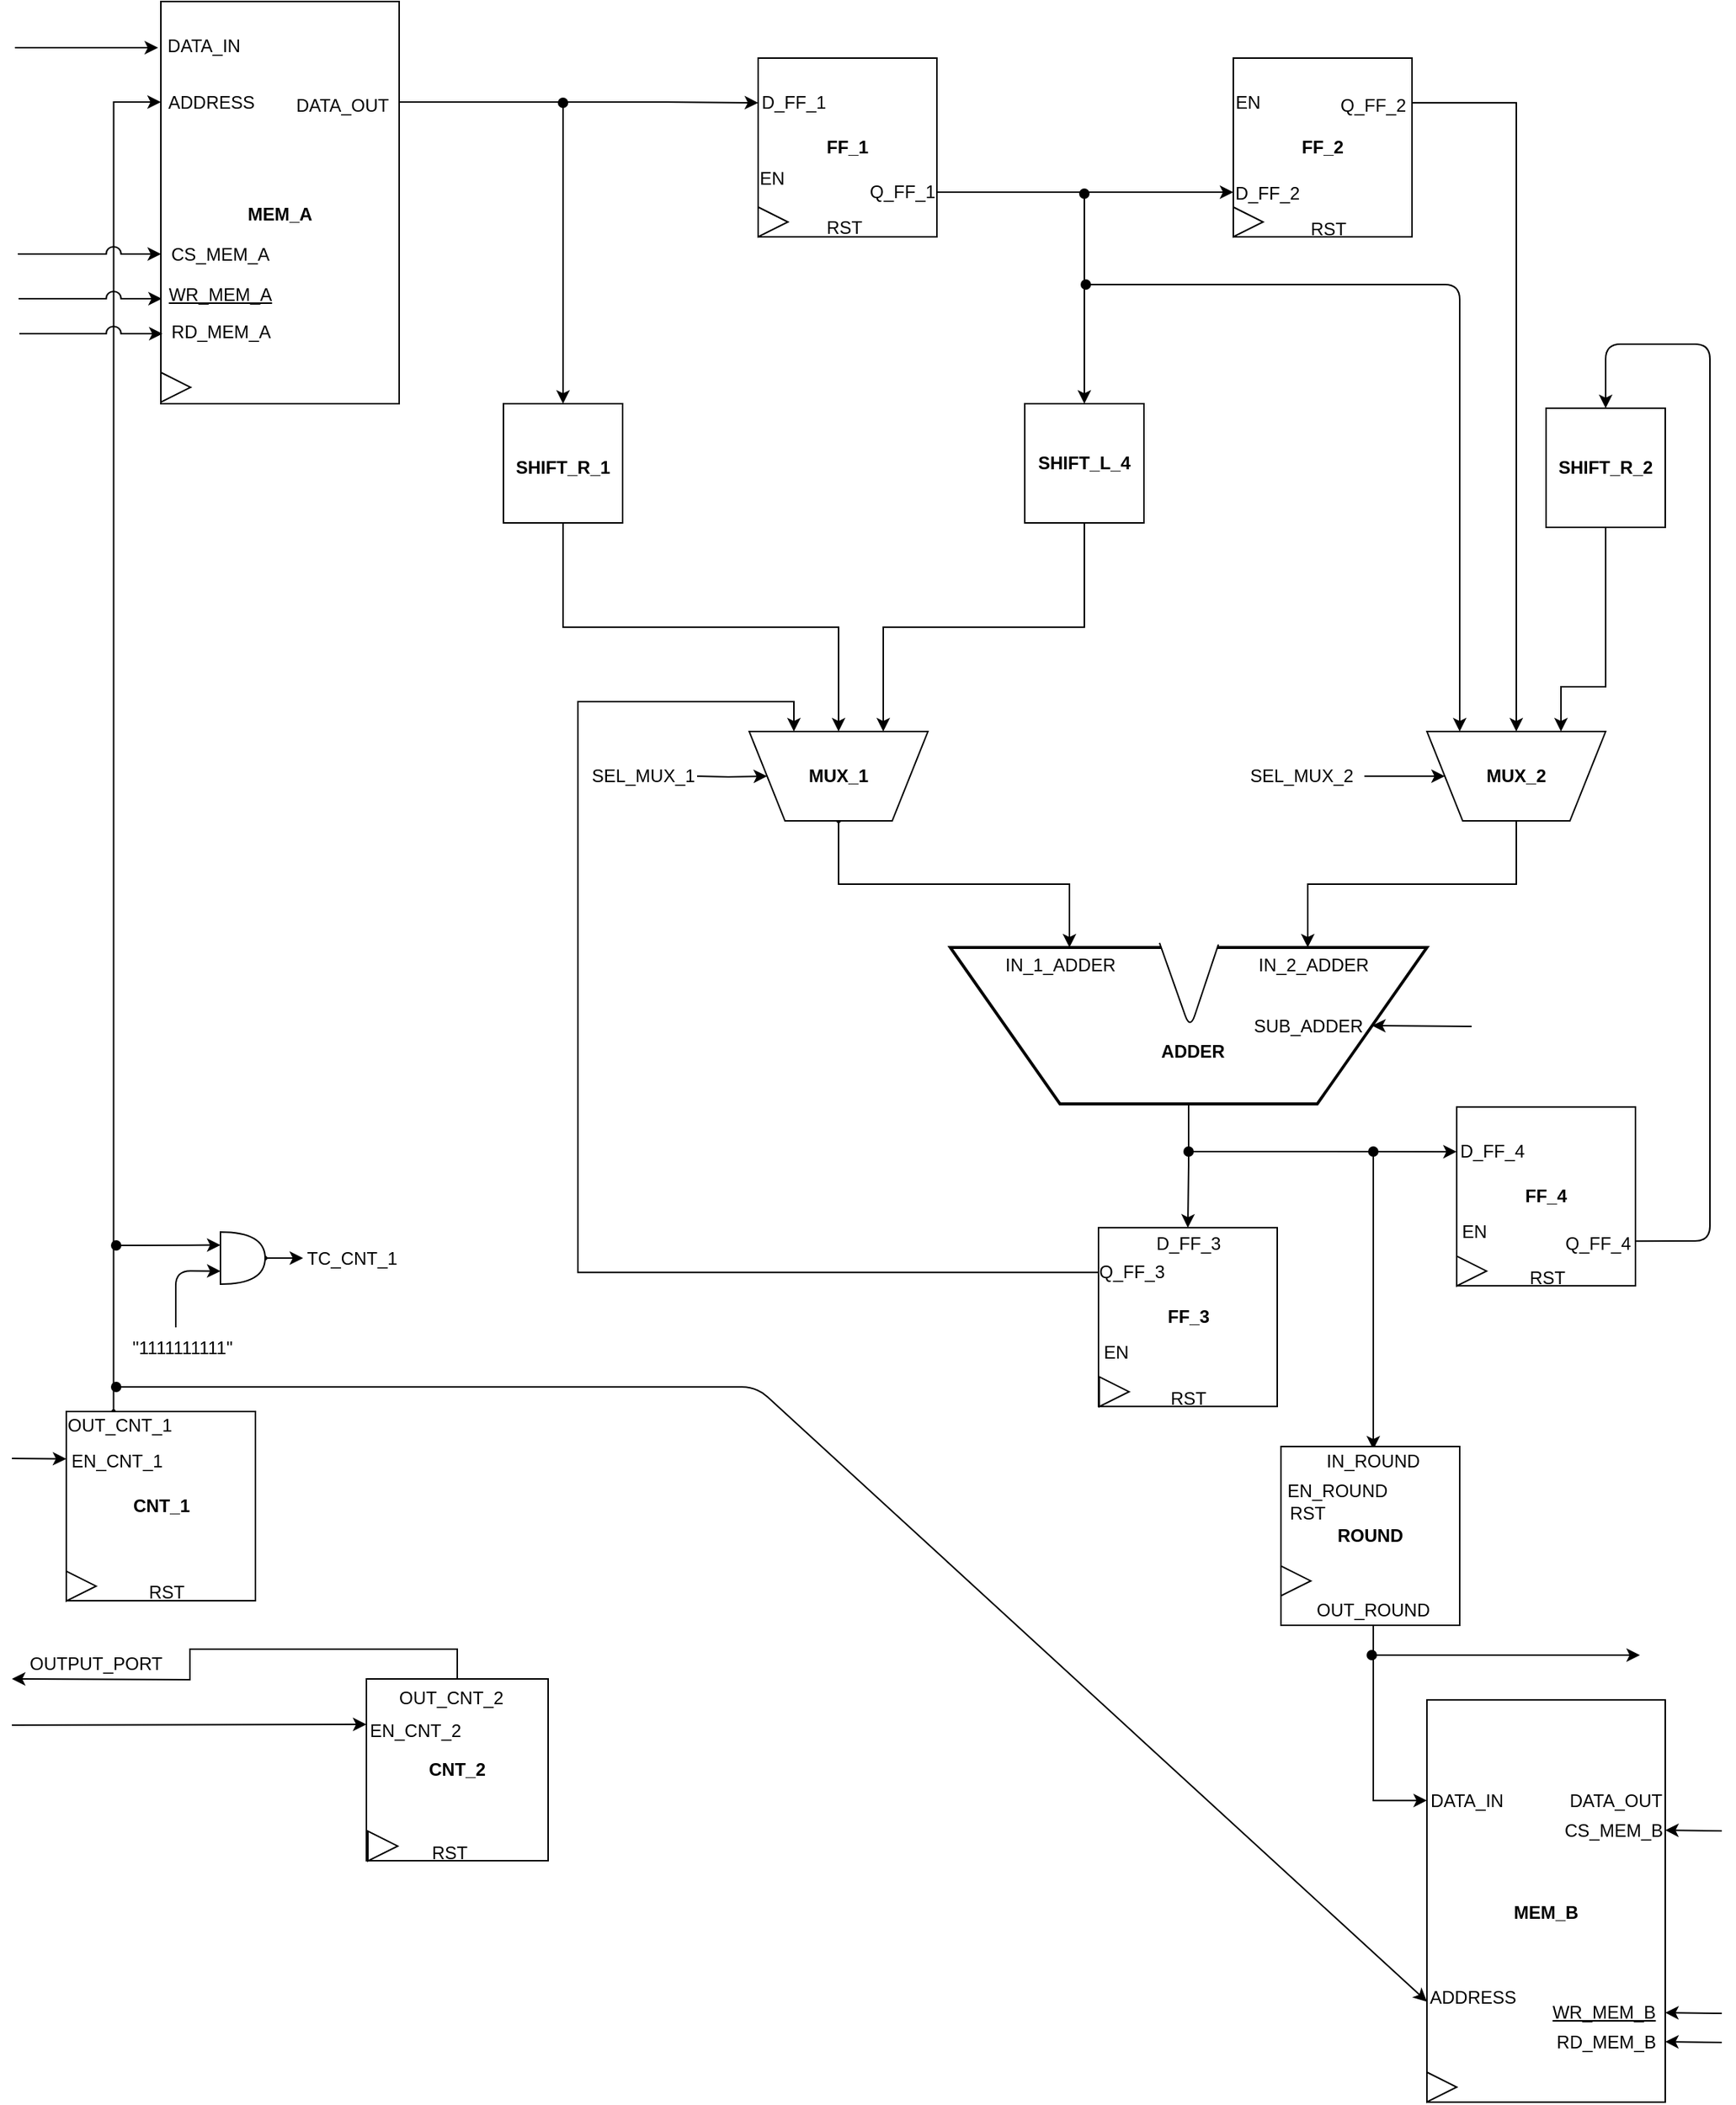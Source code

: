 <mxfile version="10.6.5" type="github"><diagram id="zmofKFTXcaP-koSaaH_2" name="Page-1"><mxGraphModel dx="1010" dy="555" grid="1" gridSize="10" guides="1" tooltips="1" connect="1" arrows="1" fold="1" page="1" pageScale="1" pageWidth="1169" pageHeight="827" math="0" shadow="0"><root><mxCell id="0"/><mxCell id="1" parent="0"/><mxCell id="V-4PgBDNpyKRyXy0ulgB-5" style="edgeStyle=orthogonalEdgeStyle;rounded=0;orthogonalLoop=1;jettySize=auto;html=1;exitX=0.5;exitY=1;exitDx=0;exitDy=0;entryX=0.5;entryY=0;entryDx=0;entryDy=0;" parent="1" source="Cmz5-py3-zcq8YhhBfew-87" target="Cmz5-py3-zcq8YhhBfew-98" edge="1"><mxGeometry relative="1" as="geometry"/></mxCell><mxCell id="Cmz5-py3-zcq8YhhBfew-87" value="" style="verticalLabelPosition=bottom;verticalAlign=top;html=1;strokeWidth=2;shape=trapezoid;perimeter=trapezoidPerimeter;whiteSpace=wrap;size=0.23;arcSize=10;flipV=1;" parent="1" vertex="1"><mxGeometry x="640" y="735" width="320" height="105" as="geometry"/></mxCell><mxCell id="Cmz5-py3-zcq8YhhBfew-36" style="edgeStyle=orthogonalEdgeStyle;rounded=0;orthogonalLoop=1;jettySize=auto;html=1;exitX=1;exitY=0.25;exitDx=0;exitDy=0;entryX=0;entryY=0.25;entryDx=0;entryDy=0;" parent="1" source="Cmz5-py3-zcq8YhhBfew-1" target="Cmz5-py3-zcq8YhhBfew-16" edge="1"><mxGeometry relative="1" as="geometry"><Array as="points"><mxPoint x="450" y="168"/><mxPoint x="450" y="168"/></Array></mxGeometry></mxCell><mxCell id="Cmz5-py3-zcq8YhhBfew-1" value="&lt;b&gt;&lt;br&gt;MEM_A&lt;/b&gt;" style="rounded=0;whiteSpace=wrap;html=1;" parent="1" vertex="1"><mxGeometry x="110" y="100" width="160" height="270" as="geometry"/></mxCell><mxCell id="Cmz5-py3-zcq8YhhBfew-2" value="DATA_IN" style="text;html=1;strokeColor=none;fillColor=none;align=center;verticalAlign=middle;whiteSpace=wrap;rounded=0;" parent="1" vertex="1"><mxGeometry x="119" y="120" width="40" height="20" as="geometry"/></mxCell><mxCell id="Cmz5-py3-zcq8YhhBfew-3" value="ADDRESS" style="text;html=1;strokeColor=none;fillColor=none;align=center;verticalAlign=middle;whiteSpace=wrap;rounded=0;" parent="1" vertex="1"><mxGeometry x="119" y="158" width="50" height="20" as="geometry"/></mxCell><mxCell id="Cmz5-py3-zcq8YhhBfew-4" value="CS_MEM_A" style="text;html=1;strokeColor=none;fillColor=none;align=center;verticalAlign=middle;whiteSpace=wrap;rounded=0;" parent="1" vertex="1"><mxGeometry x="120" y="260" width="60" height="20" as="geometry"/></mxCell><mxCell id="Cmz5-py3-zcq8YhhBfew-5" value="&lt;u&gt;WR_MEM_A&lt;/u&gt;" style="text;html=1;strokeColor=none;fillColor=none;align=center;verticalAlign=middle;whiteSpace=wrap;rounded=0;" parent="1" vertex="1"><mxGeometry x="120" y="287" width="60" height="20" as="geometry"/></mxCell><mxCell id="Cmz5-py3-zcq8YhhBfew-8" value="RD_MEM_A" style="text;html=1;strokeColor=none;fillColor=none;align=center;verticalAlign=middle;whiteSpace=wrap;rounded=0;" parent="1" vertex="1"><mxGeometry x="112.5" y="312" width="75" height="20" as="geometry"/></mxCell><mxCell id="Cmz5-py3-zcq8YhhBfew-12" value="DATA_OUT" style="text;html=1;strokeColor=none;fillColor=none;align=center;verticalAlign=middle;whiteSpace=wrap;rounded=0;" parent="1" vertex="1"><mxGeometry x="212" y="160" width="40" height="20" as="geometry"/></mxCell><mxCell id="Cmz5-py3-zcq8YhhBfew-15" value="" style="triangle;whiteSpace=wrap;html=1;" parent="1" vertex="1"><mxGeometry x="110" y="349" width="20" height="20" as="geometry"/></mxCell><mxCell id="Cmz5-py3-zcq8YhhBfew-40" style="edgeStyle=orthogonalEdgeStyle;rounded=0;orthogonalLoop=1;jettySize=auto;html=1;exitX=1;exitY=0.75;exitDx=0;exitDy=0;entryX=0;entryY=0.75;entryDx=0;entryDy=0;" parent="1" source="Cmz5-py3-zcq8YhhBfew-16" target="Cmz5-py3-zcq8YhhBfew-32" edge="1"><mxGeometry relative="1" as="geometry"/></mxCell><mxCell id="Cmz5-py3-zcq8YhhBfew-16" value="&lt;b&gt;FF_1&lt;/b&gt;" style="whiteSpace=wrap;html=1;aspect=fixed;" parent="1" vertex="1"><mxGeometry x="511" y="138" width="120" height="120" as="geometry"/></mxCell><mxCell id="Cmz5-py3-zcq8YhhBfew-41" style="edgeStyle=orthogonalEdgeStyle;rounded=0;orthogonalLoop=1;jettySize=auto;html=1;exitX=1;exitY=0.25;exitDx=0;exitDy=0;entryX=0.5;entryY=1;entryDx=0;entryDy=0;" parent="1" source="Cmz5-py3-zcq8YhhBfew-32" target="Cmz5-py3-zcq8YhhBfew-65" edge="1"><mxGeometry relative="1" as="geometry"><mxPoint x="1070" y="168" as="targetPoint"/></mxGeometry></mxCell><mxCell id="Cmz5-py3-zcq8YhhBfew-32" value="&lt;b&gt;FF_2&lt;/b&gt;" style="whiteSpace=wrap;html=1;aspect=fixed;" parent="1" vertex="1"><mxGeometry x="830" y="138" width="120" height="120" as="geometry"/></mxCell><mxCell id="Cmz5-py3-zcq8YhhBfew-33" value="D_FF_1" style="text;html=1;strokeColor=none;fillColor=none;align=center;verticalAlign=middle;whiteSpace=wrap;rounded=0;" parent="1" vertex="1"><mxGeometry x="515" y="158" width="40" height="20" as="geometry"/></mxCell><mxCell id="Cmz5-py3-zcq8YhhBfew-37" value="Q_FF_1" style="text;html=1;strokeColor=none;fillColor=none;align=center;verticalAlign=middle;whiteSpace=wrap;rounded=0;" parent="1" vertex="1"><mxGeometry x="588" y="218" width="40" height="20" as="geometry"/></mxCell><mxCell id="Cmz5-py3-zcq8YhhBfew-43" value="D_FF_2" style="text;html=1;strokeColor=none;fillColor=none;align=center;verticalAlign=middle;whiteSpace=wrap;rounded=0;" parent="1" vertex="1"><mxGeometry x="833" y="219" width="40" height="20" as="geometry"/></mxCell><mxCell id="Cmz5-py3-zcq8YhhBfew-44" value="Q_FF_2" style="text;html=1;strokeColor=none;fillColor=none;align=center;verticalAlign=middle;whiteSpace=wrap;rounded=0;" parent="1" vertex="1"><mxGeometry x="904" y="160" width="40" height="20" as="geometry"/></mxCell><mxCell id="Cmz5-py3-zcq8YhhBfew-48" value="" style="triangle;whiteSpace=wrap;html=1;" parent="1" vertex="1"><mxGeometry x="511" y="238" width="20" height="20" as="geometry"/></mxCell><mxCell id="Cmz5-py3-zcq8YhhBfew-49" value="" style="triangle;whiteSpace=wrap;html=1;" parent="1" vertex="1"><mxGeometry x="830" y="238" width="20" height="20" as="geometry"/></mxCell><mxCell id="Cmz5-py3-zcq8YhhBfew-50" value="" style="endArrow=classic;html=1;entryX=0.5;entryY=0;entryDx=0;entryDy=0;startArrow=circle;startFill=1;startSize=2;" parent="1" target="Cmz5-py3-zcq8YhhBfew-54" edge="1"><mxGeometry width="50" height="50" relative="1" as="geometry"><mxPoint x="380" y="164" as="sourcePoint"/><mxPoint x="380" y="364" as="targetPoint"/></mxGeometry></mxCell><mxCell id="Cmz5-py3-zcq8YhhBfew-51" value="" style="endArrow=classic;html=1;entryX=0.5;entryY=0;entryDx=0;entryDy=0;startArrow=circle;startFill=1;startSize=2;" parent="1" target="Cmz5-py3-zcq8YhhBfew-55" edge="1"><mxGeometry width="50" height="50" relative="1" as="geometry"><mxPoint x="730" y="225" as="sourcePoint"/><mxPoint x="727" y="400" as="targetPoint"/><Array as="points"><mxPoint x="730" y="350"/></Array></mxGeometry></mxCell><mxCell id="Cmz5-py3-zcq8YhhBfew-59" style="edgeStyle=orthogonalEdgeStyle;rounded=0;orthogonalLoop=1;jettySize=auto;html=1;exitX=0.5;exitY=1;exitDx=0;exitDy=0;entryX=0.5;entryY=1;entryDx=0;entryDy=0;" parent="1" source="Cmz5-py3-zcq8YhhBfew-54" target="Cmz5-py3-zcq8YhhBfew-58" edge="1"><mxGeometry relative="1" as="geometry"/></mxCell><mxCell id="Cmz5-py3-zcq8YhhBfew-54" value="" style="whiteSpace=wrap;html=1;aspect=fixed;" parent="1" vertex="1"><mxGeometry x="340" y="370" width="80" height="80" as="geometry"/></mxCell><mxCell id="Cmz5-py3-zcq8YhhBfew-60" style="edgeStyle=orthogonalEdgeStyle;rounded=0;orthogonalLoop=1;jettySize=auto;html=1;exitX=0.5;exitY=1;exitDx=0;exitDy=0;entryX=0.25;entryY=1;entryDx=0;entryDy=0;" parent="1" source="Cmz5-py3-zcq8YhhBfew-55" target="Cmz5-py3-zcq8YhhBfew-58" edge="1"><mxGeometry relative="1" as="geometry"/></mxCell><mxCell id="Cmz5-py3-zcq8YhhBfew-55" value="" style="whiteSpace=wrap;html=1;aspect=fixed;" parent="1" vertex="1"><mxGeometry x="690" y="370" width="80" height="80" as="geometry"/></mxCell><mxCell id="Cmz5-py3-zcq8YhhBfew-56" value="&lt;b&gt;SHIFT_R_1&lt;/b&gt;" style="text;html=1;strokeColor=none;fillColor=none;align=center;verticalAlign=middle;whiteSpace=wrap;rounded=0;" parent="1" vertex="1"><mxGeometry x="360" y="403" width="40" height="20" as="geometry"/></mxCell><mxCell id="Cmz5-py3-zcq8YhhBfew-57" value="&lt;b&gt;SHIFT_L_4&lt;/b&gt;" style="text;html=1;strokeColor=none;fillColor=none;align=center;verticalAlign=middle;whiteSpace=wrap;rounded=0;" parent="1" vertex="1"><mxGeometry x="710" y="400" width="40" height="20" as="geometry"/></mxCell><mxCell id="Cmz5-py3-zcq8YhhBfew-138" style="edgeStyle=orthogonalEdgeStyle;rounded=0;jumpStyle=arc;jumpSize=11;orthogonalLoop=1;jettySize=auto;html=1;exitX=0.5;exitY=0;exitDx=0;exitDy=0;entryX=0.25;entryY=0;entryDx=0;entryDy=0;startArrow=oval;startFill=1;startSize=2;endSize=6;" parent="1" source="Cmz5-py3-zcq8YhhBfew-58" target="Cmz5-py3-zcq8YhhBfew-87" edge="1"><mxGeometry relative="1" as="geometry"/></mxCell><mxCell id="Cmz5-py3-zcq8YhhBfew-58" value="" style="shape=trapezoid;perimeter=trapezoidPerimeter;whiteSpace=wrap;html=1;rotation=180;" parent="1" vertex="1"><mxGeometry x="505" y="590" width="120" height="60" as="geometry"/></mxCell><mxCell id="Cmz5-py3-zcq8YhhBfew-61" value="&lt;b&gt;MUX_1&lt;/b&gt;" style="text;html=1;strokeColor=none;fillColor=none;align=center;verticalAlign=middle;whiteSpace=wrap;rounded=0;" parent="1" vertex="1"><mxGeometry x="545" y="610" width="40" height="20" as="geometry"/></mxCell><mxCell id="Cmz5-py3-zcq8YhhBfew-64" value="" style="edgeStyle=orthogonalEdgeStyle;rounded=0;orthogonalLoop=1;jettySize=auto;html=1;" parent="1" target="Cmz5-py3-zcq8YhhBfew-58" edge="1"><mxGeometry relative="1" as="geometry"><mxPoint x="470" y="620" as="sourcePoint"/></mxGeometry></mxCell><mxCell id="Cmz5-py3-zcq8YhhBfew-63" value="SEL_MUX_1" style="text;html=1;strokeColor=none;fillColor=none;align=center;verticalAlign=middle;whiteSpace=wrap;rounded=0;" parent="1" vertex="1"><mxGeometry x="404" y="610" width="60" height="20" as="geometry"/></mxCell><mxCell id="Cmz5-py3-zcq8YhhBfew-93" style="edgeStyle=orthogonalEdgeStyle;rounded=0;orthogonalLoop=1;jettySize=auto;html=1;exitX=0.5;exitY=0;exitDx=0;exitDy=0;entryX=0.75;entryY=0;entryDx=0;entryDy=0;" parent="1" source="Cmz5-py3-zcq8YhhBfew-65" target="Cmz5-py3-zcq8YhhBfew-87" edge="1"><mxGeometry relative="1" as="geometry"/></mxCell><mxCell id="Cmz5-py3-zcq8YhhBfew-65" value="" style="shape=trapezoid;perimeter=trapezoidPerimeter;whiteSpace=wrap;html=1;rotation=180;" parent="1" vertex="1"><mxGeometry x="960" y="590" width="120" height="60" as="geometry"/></mxCell><mxCell id="Cmz5-py3-zcq8YhhBfew-66" value="&lt;b&gt;MUX_2&lt;/b&gt;" style="text;html=1;strokeColor=none;fillColor=none;align=center;verticalAlign=middle;whiteSpace=wrap;rounded=0;" parent="1" vertex="1"><mxGeometry x="1000" y="610" width="40" height="20" as="geometry"/></mxCell><mxCell id="Cmz5-py3-zcq8YhhBfew-67" value="" style="endArrow=classic;html=1;entryX=0.75;entryY=1;entryDx=0;entryDy=0;startSize=2;startArrow=circle;startFill=1;" parent="1" edge="1"><mxGeometry width="50" height="50" relative="1" as="geometry"><mxPoint x="727" y="290" as="sourcePoint"/><mxPoint x="982" y="590" as="targetPoint"/><Array as="points"><mxPoint x="982" y="290"/></Array></mxGeometry></mxCell><mxCell id="Cmz5-py3-zcq8YhhBfew-69" style="edgeStyle=orthogonalEdgeStyle;rounded=0;orthogonalLoop=1;jettySize=auto;html=1;exitX=0.5;exitY=1;exitDx=0;exitDy=0;entryX=0.25;entryY=1;entryDx=0;entryDy=0;" parent="1" source="Cmz5-py3-zcq8YhhBfew-68" target="Cmz5-py3-zcq8YhhBfew-65" edge="1"><mxGeometry relative="1" as="geometry"><Array as="points"><mxPoint x="1080" y="560"/><mxPoint x="1050" y="560"/></Array></mxGeometry></mxCell><mxCell id="Cmz5-py3-zcq8YhhBfew-68" value="&lt;b&gt;SHIFT_R_2&lt;/b&gt;" style="whiteSpace=wrap;html=1;aspect=fixed;" parent="1" vertex="1"><mxGeometry x="1040" y="373" width="80" height="80" as="geometry"/></mxCell><mxCell id="Cmz5-py3-zcq8YhhBfew-76" style="edgeStyle=orthogonalEdgeStyle;rounded=0;orthogonalLoop=1;jettySize=auto;html=1;entryX=1;entryY=0.5;entryDx=0;entryDy=0;" parent="1" target="Cmz5-py3-zcq8YhhBfew-65" edge="1"><mxGeometry relative="1" as="geometry"><Array as="points"><mxPoint x="918" y="620"/></Array><mxPoint x="918" y="620" as="sourcePoint"/></mxGeometry></mxCell><mxCell id="Cmz5-py3-zcq8YhhBfew-70" value="SEL_MUX_2" style="text;html=1;strokeColor=none;fillColor=none;align=center;verticalAlign=middle;whiteSpace=wrap;rounded=0;" parent="1" vertex="1"><mxGeometry x="844" y="610" width="64" height="20" as="geometry"/></mxCell><mxCell id="Cmz5-py3-zcq8YhhBfew-78" value="&lt;b&gt;ADDER&lt;/b&gt;" style="text;html=1;strokeColor=none;fillColor=none;align=center;verticalAlign=middle;whiteSpace=wrap;rounded=0;" parent="1" vertex="1"><mxGeometry x="783" y="795" width="40" height="20" as="geometry"/></mxCell><mxCell id="Cmz5-py3-zcq8YhhBfew-83" value="" style="triangle;whiteSpace=wrap;html=1;rotation=90;strokeColor=none;" parent="1" vertex="1"><mxGeometry x="778" y="735" width="45" height="40" as="geometry"/></mxCell><mxCell id="Cmz5-py3-zcq8YhhBfew-89" value="" style="endArrow=none;html=1;exitX=0.439;exitY=1.029;exitDx=0;exitDy=0;exitPerimeter=0;" parent="1" source="Cmz5-py3-zcq8YhhBfew-87" edge="1"><mxGeometry width="50" height="50" relative="1" as="geometry"><mxPoint x="775" y="795" as="sourcePoint"/><mxPoint x="820" y="733" as="targetPoint"/><Array as="points"><mxPoint x="801" y="790"/></Array></mxGeometry></mxCell><mxCell id="Cmz5-py3-zcq8YhhBfew-104" style="edgeStyle=orthogonalEdgeStyle;rounded=0;orthogonalLoop=1;jettySize=auto;html=1;exitX=0;exitY=0.25;exitDx=0;exitDy=0;entryX=0.75;entryY=1;entryDx=0;entryDy=0;" parent="1" source="Cmz5-py3-zcq8YhhBfew-98" target="Cmz5-py3-zcq8YhhBfew-58" edge="1"><mxGeometry relative="1" as="geometry"><mxPoint x="380" y="570" as="targetPoint"/><Array as="points"><mxPoint x="390" y="953"/><mxPoint x="390" y="570"/><mxPoint x="535" y="570"/></Array></mxGeometry></mxCell><mxCell id="Cmz5-py3-zcq8YhhBfew-98" value="&lt;b&gt;FF_3&lt;/b&gt;" style="whiteSpace=wrap;html=1;aspect=fixed;" parent="1" vertex="1"><mxGeometry x="739.5" y="923.1" width="120" height="120" as="geometry"/></mxCell><mxCell id="Cmz5-py3-zcq8YhhBfew-102" value="D_FF_3" style="text;html=1;strokeColor=none;fillColor=none;align=center;verticalAlign=middle;whiteSpace=wrap;rounded=0;" parent="1" vertex="1"><mxGeometry x="780" y="924" width="40" height="20" as="geometry"/></mxCell><mxCell id="Cmz5-py3-zcq8YhhBfew-103" value="Q_FF_3" style="text;html=1;strokeColor=none;fillColor=none;align=center;verticalAlign=middle;whiteSpace=wrap;rounded=0;" parent="1" vertex="1"><mxGeometry x="742" y="943" width="40" height="20" as="geometry"/></mxCell><mxCell id="Cmz5-py3-zcq8YhhBfew-105" value="" style="endArrow=classic;html=1;entryX=0.5;entryY=0;entryDx=0;entryDy=0;exitX=1;exitY=0.75;exitDx=0;exitDy=0;" parent="1" source="Cmz5-py3-zcq8YhhBfew-106" target="Cmz5-py3-zcq8YhhBfew-68" edge="1"><mxGeometry width="50" height="50" relative="1" as="geometry"><mxPoint x="1110" y="910" as="sourcePoint"/><mxPoint x="1160" y="880" as="targetPoint"/><Array as="points"><mxPoint x="1150" y="932"/><mxPoint x="1150" y="902"/><mxPoint x="1150" y="880"/><mxPoint x="1150" y="360"/><mxPoint x="1150" y="330"/><mxPoint x="1110" y="330"/><mxPoint x="1080" y="330"/><mxPoint x="1080" y="360"/></Array></mxGeometry></mxCell><mxCell id="Cmz5-py3-zcq8YhhBfew-106" value="&lt;b&gt;FF_4&lt;/b&gt;" style="whiteSpace=wrap;html=1;aspect=fixed;" parent="1" vertex="1"><mxGeometry x="980" y="842.1" width="120" height="120" as="geometry"/></mxCell><mxCell id="Cmz5-py3-zcq8YhhBfew-108" value="" style="endArrow=classic;html=1;entryX=0;entryY=0.25;entryDx=0;entryDy=0;startArrow=oval;startFill=1;" parent="1" target="Cmz5-py3-zcq8YhhBfew-106" edge="1"><mxGeometry width="50" height="50" relative="1" as="geometry"><mxPoint x="800" y="872" as="sourcePoint"/><mxPoint x="943" y="860" as="targetPoint"/></mxGeometry></mxCell><mxCell id="Cmz5-py3-zcq8YhhBfew-110" value="D_FF_4" style="text;html=1;strokeColor=none;fillColor=none;align=center;verticalAlign=middle;whiteSpace=wrap;rounded=0;" parent="1" vertex="1"><mxGeometry x="984" y="862" width="40" height="20" as="geometry"/></mxCell><mxCell id="Cmz5-py3-zcq8YhhBfew-112" value="Q_FF_4" style="text;html=1;strokeColor=none;fillColor=none;align=center;verticalAlign=middle;whiteSpace=wrap;rounded=0;" parent="1" vertex="1"><mxGeometry x="1055" y="924" width="40" height="20" as="geometry"/></mxCell><mxCell id="Cmz5-py3-zcq8YhhBfew-115" value="" style="triangle;whiteSpace=wrap;html=1;" parent="1" vertex="1"><mxGeometry x="740" y="1023.2" width="20" height="20" as="geometry"/></mxCell><mxCell id="Cmz5-py3-zcq8YhhBfew-116" value="" style="triangle;whiteSpace=wrap;html=1;" parent="1" vertex="1"><mxGeometry x="980" y="942.2" width="20" height="20" as="geometry"/></mxCell><mxCell id="Cmz5-py3-zcq8YhhBfew-117" value="" style="endArrow=classic;html=1;entryX=0.5;entryY=0;entryDx=0;entryDy=0;startArrow=oval;startFill=1;endSize=6;startSize=6;" parent="1" edge="1"><mxGeometry width="50" height="50" relative="1" as="geometry"><mxPoint x="924" y="872" as="sourcePoint"/><mxPoint x="924" y="1072" as="targetPoint"/></mxGeometry></mxCell><mxCell id="Cmz5-py3-zcq8YhhBfew-118" value="&lt;b&gt;ROUND&lt;/b&gt;" style="whiteSpace=wrap;html=1;aspect=fixed;" parent="1" vertex="1"><mxGeometry x="862" y="1070" width="120" height="120" as="geometry"/></mxCell><mxCell id="Cmz5-py3-zcq8YhhBfew-119" value="IN_ROUND" style="text;html=1;strokeColor=none;fillColor=none;align=center;verticalAlign=middle;whiteSpace=wrap;rounded=0;" parent="1" vertex="1"><mxGeometry x="904" y="1070" width="40" height="20" as="geometry"/></mxCell><mxCell id="Cmz5-py3-zcq8YhhBfew-121" style="edgeStyle=orthogonalEdgeStyle;rounded=0;orthogonalLoop=1;jettySize=auto;html=1;exitX=0.5;exitY=1;exitDx=0;exitDy=0;entryX=0;entryY=0.25;entryDx=0;entryDy=0;jumpStyle=arc;jumpSize=11;" parent="1" source="Cmz5-py3-zcq8YhhBfew-120" target="Cmz5-py3-zcq8YhhBfew-125" edge="1"><mxGeometry relative="1" as="geometry"><mxPoint x="922" y="1280" as="targetPoint"/></mxGeometry></mxCell><mxCell id="Cmz5-py3-zcq8YhhBfew-120" value="OUT_ROUND" style="text;html=1;strokeColor=none;fillColor=none;align=center;verticalAlign=middle;whiteSpace=wrap;rounded=0;" parent="1" vertex="1"><mxGeometry x="884" y="1170" width="80" height="20" as="geometry"/></mxCell><mxCell id="Cmz5-py3-zcq8YhhBfew-122" value="" style="triangle;whiteSpace=wrap;html=1;" parent="1" vertex="1"><mxGeometry x="862" y="1150.2" width="20" height="20" as="geometry"/></mxCell><mxCell id="Cmz5-py3-zcq8YhhBfew-123" value="EN_ROUND" style="text;html=1;strokeColor=none;fillColor=none;align=center;verticalAlign=middle;whiteSpace=wrap;rounded=0;" parent="1" vertex="1"><mxGeometry x="880" y="1090" width="40" height="20" as="geometry"/></mxCell><mxCell id="Cmz5-py3-zcq8YhhBfew-125" value="&lt;b&gt;&lt;br&gt;MEM_B&lt;/b&gt;" style="rounded=0;whiteSpace=wrap;html=1;" parent="1" vertex="1"><mxGeometry x="960" y="1240.1" width="160" height="270" as="geometry"/></mxCell><mxCell id="Cmz5-py3-zcq8YhhBfew-126" value="DATA_IN" style="text;html=1;strokeColor=none;fillColor=none;align=center;verticalAlign=middle;whiteSpace=wrap;rounded=0;" parent="1" vertex="1"><mxGeometry x="967" y="1298" width="40" height="20" as="geometry"/></mxCell><mxCell id="Cmz5-py3-zcq8YhhBfew-127" value="" style="triangle;whiteSpace=wrap;html=1;" parent="1" vertex="1"><mxGeometry x="960" y="1490" width="20" height="20" as="geometry"/></mxCell><mxCell id="Cmz5-py3-zcq8YhhBfew-131" value="RD_MEM_B" style="text;html=1;strokeColor=none;fillColor=none;align=center;verticalAlign=middle;whiteSpace=wrap;rounded=0;" parent="1" vertex="1"><mxGeometry x="1042.7" y="1460" width="75" height="20" as="geometry"/></mxCell><mxCell id="Cmz5-py3-zcq8YhhBfew-132" value="CS_MEM_B" style="text;html=1;strokeColor=none;fillColor=none;align=center;verticalAlign=middle;whiteSpace=wrap;rounded=0;" parent="1" vertex="1"><mxGeometry x="1052.5" y="1318" width="65" height="20" as="geometry"/></mxCell><mxCell id="Cmz5-py3-zcq8YhhBfew-133" value="&lt;u&gt;WR_MEM_B&lt;/u&gt;" style="text;html=1;strokeColor=none;fillColor=none;align=center;verticalAlign=middle;whiteSpace=wrap;rounded=0;" parent="1" vertex="1"><mxGeometry x="1044" y="1440" width="70" height="20" as="geometry"/></mxCell><mxCell id="Cmz5-py3-zcq8YhhBfew-134" value="ADDRESS" style="text;html=1;strokeColor=none;fillColor=none;align=center;verticalAlign=middle;whiteSpace=wrap;rounded=0;" parent="1" vertex="1"><mxGeometry x="965" y="1430" width="52" height="20" as="geometry"/></mxCell><mxCell id="Cmz5-py3-zcq8YhhBfew-135" value="DATA_OUT" style="text;html=1;strokeColor=none;fillColor=none;align=center;verticalAlign=middle;whiteSpace=wrap;rounded=0;" parent="1" vertex="1"><mxGeometry x="1067" y="1298" width="40" height="20" as="geometry"/></mxCell><mxCell id="Cmz5-py3-zcq8YhhBfew-136" value="SUB_ADDER" style="text;html=1;strokeColor=none;fillColor=none;align=center;verticalAlign=middle;whiteSpace=wrap;rounded=0;" parent="1" vertex="1"><mxGeometry x="842.5" y="778" width="75" height="20" as="geometry"/></mxCell><mxCell id="Cmz5-py3-zcq8YhhBfew-139" value="EN" style="text;html=1;strokeColor=none;fillColor=none;align=center;verticalAlign=middle;whiteSpace=wrap;rounded=0;" parent="1" vertex="1"><mxGeometry x="740" y="996.5" width="23" height="20" as="geometry"/></mxCell><mxCell id="Cmz5-py3-zcq8YhhBfew-140" value="EN" style="text;html=1;strokeColor=none;fillColor=none;align=center;verticalAlign=middle;whiteSpace=wrap;rounded=0;" parent="1" vertex="1"><mxGeometry x="980" y="916" width="24" height="20" as="geometry"/></mxCell><mxCell id="Cmz5-py3-zcq8YhhBfew-141" value="EN" style="text;html=1;strokeColor=none;fillColor=none;align=center;verticalAlign=middle;whiteSpace=wrap;rounded=0;" parent="1" vertex="1"><mxGeometry x="830" y="158" width="20" height="20" as="geometry"/></mxCell><mxCell id="Cmz5-py3-zcq8YhhBfew-142" value="EN" style="text;html=1;strokeColor=none;fillColor=none;align=center;verticalAlign=middle;whiteSpace=wrap;rounded=0;" parent="1" vertex="1"><mxGeometry x="511" y="209" width="19" height="20" as="geometry"/></mxCell><mxCell id="Cmz5-py3-zcq8YhhBfew-143" value="" style="endArrow=classic;html=1;startArrow=oval;startFill=1;" parent="1" edge="1"><mxGeometry width="50" height="50" relative="1" as="geometry"><mxPoint x="923" y="1210" as="sourcePoint"/><mxPoint x="1103" y="1210" as="targetPoint"/></mxGeometry></mxCell><mxCell id="Cmz5-py3-zcq8YhhBfew-150" style="edgeStyle=orthogonalEdgeStyle;rounded=0;jumpStyle=arc;jumpSize=11;orthogonalLoop=1;jettySize=auto;html=1;exitX=0.25;exitY=0;exitDx=0;exitDy=0;entryX=0;entryY=0.25;entryDx=0;entryDy=0;startArrow=oval;startFill=1;startSize=2;endSize=6;" parent="1" source="Cmz5-py3-zcq8YhhBfew-145" target="Cmz5-py3-zcq8YhhBfew-1" edge="1"><mxGeometry relative="1" as="geometry"/></mxCell><mxCell id="Cmz5-py3-zcq8YhhBfew-145" value="&lt;b&gt;CNT_1&lt;/b&gt;" style="whiteSpace=wrap;html=1;aspect=fixed;" parent="1" vertex="1"><mxGeometry x="46.5" y="1046.5" width="127" height="127" as="geometry"/></mxCell><mxCell id="Cmz5-py3-zcq8YhhBfew-172" style="edgeStyle=orthogonalEdgeStyle;rounded=0;jumpStyle=arc;jumpSize=11;orthogonalLoop=1;jettySize=auto;html=1;exitX=0.5;exitY=0;exitDx=0;exitDy=0;startArrow=none;startFill=0;" parent="1" source="Cmz5-py3-zcq8YhhBfew-146" edge="1"><mxGeometry relative="1" as="geometry"><mxPoint x="10" y="1226" as="targetPoint"/></mxGeometry></mxCell><mxCell id="Cmz5-py3-zcq8YhhBfew-146" value="&lt;b&gt;CNT_2&lt;/b&gt;" style="whiteSpace=wrap;html=1;aspect=fixed;" parent="1" vertex="1"><mxGeometry x="248" y="1226" width="122" height="122" as="geometry"/></mxCell><mxCell id="Cmz5-py3-zcq8YhhBfew-147" value="" style="triangle;whiteSpace=wrap;html=1;" parent="1" vertex="1"><mxGeometry x="46.5" y="1153.7" width="20" height="20" as="geometry"/></mxCell><mxCell id="Cmz5-py3-zcq8YhhBfew-165" value="" style="triangle;whiteSpace=wrap;html=1;" parent="1" vertex="1"><mxGeometry x="249" y="1328.2" width="20" height="20" as="geometry"/></mxCell><mxCell id="Cmz5-py3-zcq8YhhBfew-167" value="EN_CNT_2" style="text;html=1;strokeColor=none;fillColor=none;align=center;verticalAlign=middle;whiteSpace=wrap;rounded=0;" parent="1" vertex="1"><mxGeometry x="252" y="1247" width="58" height="28" as="geometry"/></mxCell><mxCell id="Cmz5-py3-zcq8YhhBfew-168" value="EN_CNT_1" style="text;html=1;resizable=0;points=[];autosize=1;align=left;verticalAlign=top;spacingTop=-4;" parent="1" vertex="1"><mxGeometry x="47.5" y="1070" width="80" height="10" as="geometry"/></mxCell><mxCell id="Cmz5-py3-zcq8YhhBfew-169" value="OUT_CNT_1" style="text;html=1;strokeColor=none;fillColor=none;align=center;verticalAlign=middle;whiteSpace=wrap;rounded=0;" parent="1" vertex="1"><mxGeometry x="48" y="1046" width="69" height="20" as="geometry"/></mxCell><mxCell id="Cmz5-py3-zcq8YhhBfew-170" value="OUT_CNT_2" style="text;html=1;strokeColor=none;fillColor=none;align=center;verticalAlign=middle;whiteSpace=wrap;rounded=0;" parent="1" vertex="1"><mxGeometry x="284.5" y="1229" width="40" height="20" as="geometry"/></mxCell><mxCell id="Cmz5-py3-zcq8YhhBfew-173" value="RST" style="text;html=1;resizable=0;points=[];autosize=1;align=left;verticalAlign=top;spacingTop=-4;" parent="1" vertex="1"><mxGeometry x="555" y="242" width="40" height="10" as="geometry"/></mxCell><mxCell id="Cmz5-py3-zcq8YhhBfew-175" value="RST" style="text;html=1;resizable=0;points=[];autosize=1;align=left;verticalAlign=top;spacingTop=-4;" parent="1" vertex="1"><mxGeometry x="786" y="1028.092" width="40" height="10" as="geometry"/></mxCell><mxCell id="Cmz5-py3-zcq8YhhBfew-176" value="RST" style="text;html=1;resizable=0;points=[];autosize=1;align=left;verticalAlign=top;spacingTop=-4;" parent="1" vertex="1"><mxGeometry x="1027" y="947.091" width="40" height="10" as="geometry"/></mxCell><mxCell id="Cmz5-py3-zcq8YhhBfew-178" value="RST" style="text;html=1;resizable=0;points=[];autosize=1;align=left;verticalAlign=top;spacingTop=-4;" parent="1" vertex="1"><mxGeometry x="880" y="243" width="40" height="10" as="geometry"/></mxCell><mxCell id="Cmz5-py3-zcq8YhhBfew-179" value="RST" style="text;html=1;resizable=0;points=[];autosize=1;align=left;verticalAlign=top;spacingTop=-4;" parent="1" vertex="1"><mxGeometry x="99.5" y="1158.092" width="40" height="10" as="geometry"/></mxCell><mxCell id="Cmz5-py3-zcq8YhhBfew-180" value="RST" style="text;html=1;resizable=0;points=[];autosize=1;align=left;verticalAlign=top;spacingTop=-4;" parent="1" vertex="1"><mxGeometry x="289.5" y="1333.092" width="40" height="10" as="geometry"/></mxCell><mxCell id="Cmz5-py3-zcq8YhhBfew-181" value="RST" style="text;html=1;resizable=0;points=[];autosize=1;align=left;verticalAlign=top;spacingTop=-4;" parent="1" vertex="1"><mxGeometry x="866" y="1105.092" width="40" height="10" as="geometry"/></mxCell><mxCell id="Cmz5-py3-zcq8YhhBfew-187" value="" style="endArrow=classic;html=1;entryX=-0.025;entryY=0.116;entryDx=0;entryDy=0;entryPerimeter=0;" parent="1" edge="1"><mxGeometry width="50" height="50" relative="1" as="geometry"><mxPoint x="12" y="131" as="sourcePoint"/><mxPoint x="108.118" y="131.059" as="targetPoint"/></mxGeometry></mxCell><mxCell id="Cmz5-py3-zcq8YhhBfew-188" value="" style="endArrow=classic;html=1;entryX=-0.025;entryY=0.116;entryDx=0;entryDy=0;entryPerimeter=0;jumpStyle=arc;jumpSize=10;" parent="1" edge="1"><mxGeometry width="50" height="50" relative="1" as="geometry"><mxPoint x="14" y="269.5" as="sourcePoint"/><mxPoint x="110.118" y="269.559" as="targetPoint"/></mxGeometry></mxCell><mxCell id="Cmz5-py3-zcq8YhhBfew-189" value="" style="endArrow=classic;html=1;entryX=-0.025;entryY=0.116;entryDx=0;entryDy=0;entryPerimeter=0;jumpStyle=arc;jumpSize=10;" parent="1" edge="1"><mxGeometry width="50" height="50" relative="1" as="geometry"><mxPoint x="14.5" y="299.5" as="sourcePoint"/><mxPoint x="110.618" y="299.559" as="targetPoint"/></mxGeometry></mxCell><mxCell id="Cmz5-py3-zcq8YhhBfew-190" value="" style="endArrow=classic;html=1;entryX=-0.025;entryY=0.116;entryDx=0;entryDy=0;entryPerimeter=0;jumpStyle=arc;jumpSize=10;" parent="1" edge="1"><mxGeometry width="50" height="50" relative="1" as="geometry"><mxPoint x="15" y="323.0" as="sourcePoint"/><mxPoint x="111.118" y="323.059" as="targetPoint"/></mxGeometry></mxCell><mxCell id="V-4PgBDNpyKRyXy0ulgB-9" value="IN_1_ADDER" style="text;html=1;resizable=0;points=[];autosize=1;align=left;verticalAlign=top;spacingTop=-4;" parent="1" vertex="1"><mxGeometry x="674.5" y="737" width="90" height="20" as="geometry"/></mxCell><mxCell id="V-4PgBDNpyKRyXy0ulgB-10" value="IN_2_ADDER" style="text;html=1;resizable=0;points=[];autosize=1;align=left;verticalAlign=top;spacingTop=-4;" parent="1" vertex="1"><mxGeometry x="845" y="737" width="90" height="20" as="geometry"/></mxCell><mxCell id="V-4PgBDNpyKRyXy0ulgB-11" value="" style="endArrow=classic;html=1;entryX=1;entryY=0.5;entryDx=0;entryDy=0;" parent="1" target="Cmz5-py3-zcq8YhhBfew-87" edge="1"><mxGeometry width="50" height="50" relative="1" as="geometry"><mxPoint x="990" y="788" as="sourcePoint"/><mxPoint x="939" y="765" as="targetPoint"/><Array as="points"/></mxGeometry></mxCell><mxCell id="V-4PgBDNpyKRyXy0ulgB-14" style="edgeStyle=orthogonalEdgeStyle;rounded=0;jumpStyle=arc;jumpSize=11;orthogonalLoop=1;jettySize=auto;html=1;exitX=1;exitY=0.5;exitDx=0;exitDy=0;exitPerimeter=0;startArrow=oval;startFill=1;startSize=2;endSize=6;" parent="1" source="V-4PgBDNpyKRyXy0ulgB-15" edge="1"><mxGeometry relative="1" as="geometry"><mxPoint x="205.5" y="944" as="targetPoint"/></mxGeometry></mxCell><mxCell id="V-4PgBDNpyKRyXy0ulgB-15" value="" style="shape=or;whiteSpace=wrap;html=1;" parent="1" vertex="1"><mxGeometry x="150" y="926" width="30" height="35" as="geometry"/></mxCell><mxCell id="V-4PgBDNpyKRyXy0ulgB-16" value="TC_CNT_1" style="text;html=1;strokeColor=none;fillColor=none;align=center;verticalAlign=middle;whiteSpace=wrap;rounded=0;" parent="1" vertex="1"><mxGeometry x="206" y="934" width="65" height="20" as="geometry"/></mxCell><mxCell id="V-4PgBDNpyKRyXy0ulgB-18" value="" style="endArrow=classic;html=1;entryX=0;entryY=0.25;entryDx=0;entryDy=0;entryPerimeter=0;startArrow=oval;startFill=1;" parent="1" target="V-4PgBDNpyKRyXy0ulgB-15" edge="1"><mxGeometry width="50" height="50" relative="1" as="geometry"><mxPoint x="80" y="935" as="sourcePoint"/><mxPoint x="144" y="852" as="targetPoint"/></mxGeometry></mxCell><mxCell id="V-4PgBDNpyKRyXy0ulgB-19" value="&quot;1111111111&quot;" style="text;html=1;resizable=0;points=[];autosize=1;align=left;verticalAlign=top;spacingTop=-4;" parent="1" vertex="1"><mxGeometry x="89" y="993.5" width="80" height="20" as="geometry"/></mxCell><mxCell id="V-4PgBDNpyKRyXy0ulgB-22" value="" style="endArrow=classic;html=1;entryX=0;entryY=0.75;entryDx=0;entryDy=0;entryPerimeter=0;" parent="1" target="V-4PgBDNpyKRyXy0ulgB-15" edge="1"><mxGeometry width="50" height="50" relative="1" as="geometry"><mxPoint x="120" y="990" as="sourcePoint"/><mxPoint x="240" y="963" as="targetPoint"/><Array as="points"><mxPoint x="120" y="952"/></Array></mxGeometry></mxCell><mxCell id="V-4PgBDNpyKRyXy0ulgB-23" value="" style="endArrow=classic;html=1;entryX=0;entryY=0.25;entryDx=0;entryDy=0;" parent="1" target="Cmz5-py3-zcq8YhhBfew-146" edge="1"><mxGeometry width="50" height="50" relative="1" as="geometry"><mxPoint x="10" y="1257" as="sourcePoint"/><mxPoint x="60" y="1530" as="targetPoint"/></mxGeometry></mxCell><mxCell id="V-4PgBDNpyKRyXy0ulgB-24" value="" style="endArrow=classic;html=1;entryX=0;entryY=0.25;entryDx=0;entryDy=0;" parent="1" target="Cmz5-py3-zcq8YhhBfew-145" edge="1"><mxGeometry width="50" height="50" relative="1" as="geometry"><mxPoint x="10" y="1078" as="sourcePoint"/><mxPoint x="60" y="1530" as="targetPoint"/></mxGeometry></mxCell><mxCell id="SWMkyP5TXhKzwW5WwaiQ-1" value="" style="endArrow=classic;html=1;entryX=0;entryY=0.75;entryDx=0;entryDy=0;startArrow=oval;startFill=1;" parent="1" target="Cmz5-py3-zcq8YhhBfew-125" edge="1"><mxGeometry width="50" height="50" relative="1" as="geometry"><mxPoint x="80" y="1030" as="sourcePoint"/><mxPoint x="940" y="1360" as="targetPoint"/><Array as="points"><mxPoint x="510" y="1030"/></Array></mxGeometry></mxCell><mxCell id="SWMkyP5TXhKzwW5WwaiQ-3" value="" style="endArrow=classic;html=1;entryX=1.012;entryY=0.779;entryDx=0;entryDy=0;entryPerimeter=0;" parent="1" edge="1"><mxGeometry width="50" height="50" relative="1" as="geometry"><mxPoint x="1158" y="1470" as="sourcePoint"/><mxPoint x="1119.941" y="1469.529" as="targetPoint"/></mxGeometry></mxCell><mxCell id="SWMkyP5TXhKzwW5WwaiQ-5" value="" style="endArrow=classic;html=1;entryX=1.012;entryY=0.779;entryDx=0;entryDy=0;entryPerimeter=0;" parent="1" edge="1"><mxGeometry width="50" height="50" relative="1" as="geometry"><mxPoint x="1158" y="1450.5" as="sourcePoint"/><mxPoint x="1119.941" y="1450.029" as="targetPoint"/></mxGeometry></mxCell><mxCell id="SWMkyP5TXhKzwW5WwaiQ-6" value="" style="endArrow=classic;html=1;entryX=1.012;entryY=0.779;entryDx=0;entryDy=0;entryPerimeter=0;" parent="1" edge="1"><mxGeometry width="50" height="50" relative="1" as="geometry"><mxPoint x="1158" y="1328" as="sourcePoint"/><mxPoint x="1119.941" y="1327.529" as="targetPoint"/></mxGeometry></mxCell><mxCell id="p6ooNF8aSHiAu477tvLq-1" value="OUTPUT_PORT" style="text;html=1;resizable=0;points=[];autosize=1;align=left;verticalAlign=top;spacingTop=-4;" parent="1" vertex="1"><mxGeometry x="20" y="1206" width="100" height="20" as="geometry"/></mxCell></root></mxGraphModel></diagram></mxfile>